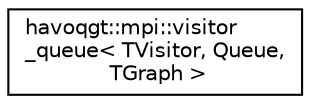 digraph "Graphical Class Hierarchy"
{
  edge [fontname="Helvetica",fontsize="10",labelfontname="Helvetica",labelfontsize="10"];
  node [fontname="Helvetica",fontsize="10",shape=record];
  rankdir="LR";
  Node1 [label="havoqgt::mpi::visitor\l_queue\< TVisitor, Queue,\l TGraph \>",height=0.2,width=0.4,color="black", fillcolor="white", style="filled",URL="$classhavoqgt_1_1mpi_1_1visitor__queue.html"];
}

